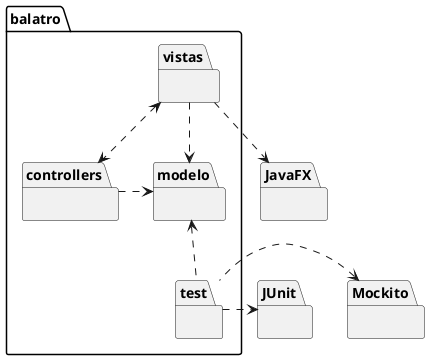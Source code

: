 @startuml

package balatro.controllers {
}

package balatro.modelo {
}

package balatro.vistas {
}

package JavaFX {
}

package balatro.test {
}

package JUnit {
}

package Mockito {
}

balatro.vistas ..> JavaFX
balatro.vistas <..> balatro.controllers
balatro.vistas ..> balatro.modelo
balatro.controllers .> balatro.modelo

balatro.modelo <.. balatro.test
balatro.test .> JUnit
Mockito <. balatro.test

@enduml

